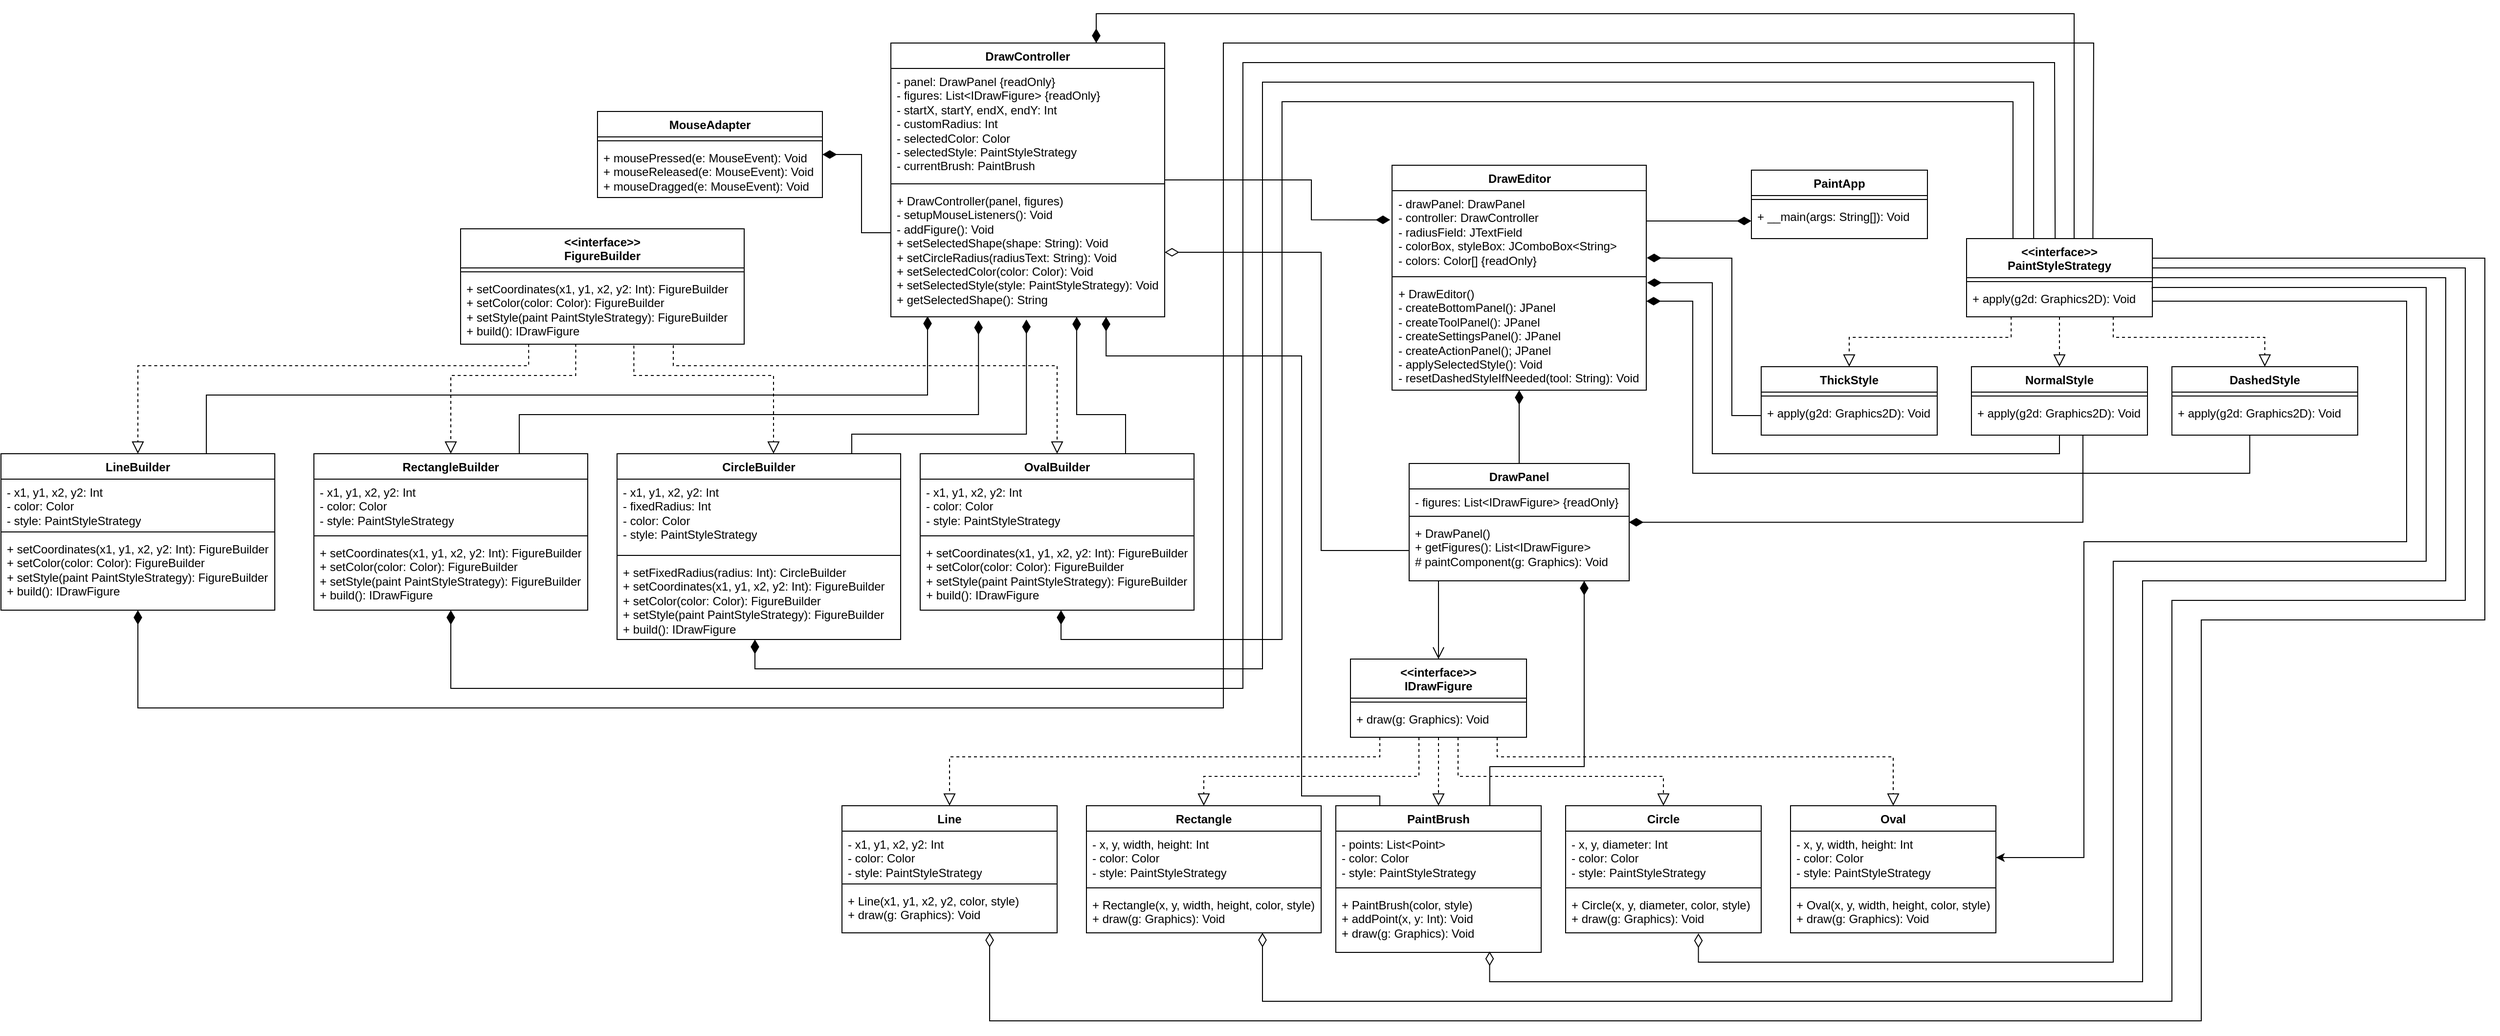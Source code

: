 <mxfile version="26.1.1">
  <diagram name="Page-1" id="bhdjwHQwWZ2KyJyDT0jV">
    <mxGraphModel dx="4700" dy="2897" grid="1" gridSize="10" guides="1" tooltips="1" connect="1" arrows="1" fold="1" page="1" pageScale="1" pageWidth="850" pageHeight="1100" background="none" math="0" shadow="0">
      <root>
        <mxCell id="0" />
        <mxCell id="1" parent="0" />
        <mxCell id="tiHIsYkmhOJf6O4F-qdP-38" style="edgeStyle=orthogonalEdgeStyle;rounded=0;orthogonalLoop=1;jettySize=auto;html=1;entryX=0.5;entryY=0;entryDx=0;entryDy=0;endArrow=none;endFill=1;endSize=12;startSize=12;startFill=1;startArrow=diamondThin;" parent="1" source="tiHIsYkmhOJf6O4F-qdP-1" target="tiHIsYkmhOJf6O4F-qdP-5" edge="1">
          <mxGeometry relative="1" as="geometry" />
        </mxCell>
        <mxCell id="r1LI-J7ZDgZvei0jcfJr-60" style="edgeStyle=orthogonalEdgeStyle;rounded=0;orthogonalLoop=1;jettySize=auto;html=1;endArrow=diamondThin;endFill=1;endSize=12;entryX=0;entryY=0.5;entryDx=0;entryDy=0;" parent="1" source="tiHIsYkmhOJf6O4F-qdP-1" target="r1LI-J7ZDgZvei0jcfJr-59" edge="1">
          <mxGeometry relative="1" as="geometry">
            <Array as="points">
              <mxPoint x="520" y="92" />
              <mxPoint x="520" y="92" />
            </Array>
            <mxPoint x="590" y="62" as="targetPoint" />
          </mxGeometry>
        </mxCell>
        <mxCell id="tiHIsYkmhOJf6O4F-qdP-1" value="DrawEditor" style="swimlane;fontStyle=1;align=center;verticalAlign=top;childLayout=stackLayout;horizontal=1;startSize=26;horizontalStack=0;resizeParent=1;resizeParentMax=0;resizeLast=0;collapsible=1;marginBottom=0;whiteSpace=wrap;html=1;" parent="1" vertex="1">
          <mxGeometry x="232.5" y="35" width="260" height="230" as="geometry" />
        </mxCell>
        <mxCell id="tiHIsYkmhOJf6O4F-qdP-2" value="- drawPanel: DrawPanel&lt;div&gt;- controller: DrawController&lt;br&gt;&lt;div&gt;- radiusField: JTextField&lt;/div&gt;&lt;div&gt;- colorBox, styleBox: JComboBox&amp;lt;String&amp;gt;&lt;/div&gt;&lt;div&gt;- colors: Color[] {readOnly}&lt;/div&gt;&lt;/div&gt;" style="text;strokeColor=none;fillColor=none;align=left;verticalAlign=top;spacingLeft=4;spacingRight=4;overflow=hidden;rotatable=0;points=[[0,0.5],[1,0.5]];portConstraint=eastwest;whiteSpace=wrap;html=1;" parent="tiHIsYkmhOJf6O4F-qdP-1" vertex="1">
          <mxGeometry y="26" width="260" height="84" as="geometry" />
        </mxCell>
        <mxCell id="tiHIsYkmhOJf6O4F-qdP-3" value="" style="line;strokeWidth=1;fillColor=none;align=left;verticalAlign=middle;spacingTop=-1;spacingLeft=3;spacingRight=3;rotatable=0;labelPosition=right;points=[];portConstraint=eastwest;strokeColor=inherit;" parent="tiHIsYkmhOJf6O4F-qdP-1" vertex="1">
          <mxGeometry y="110" width="260" height="8" as="geometry" />
        </mxCell>
        <mxCell id="tiHIsYkmhOJf6O4F-qdP-4" value="+ DrawEditor()&lt;div&gt;- createBottomPanel(): JPanel&lt;/div&gt;&lt;div&gt;- createToolPanel(): JPanel&lt;/div&gt;&lt;div&gt;- createSettingsPanel(): JPanel&lt;/div&gt;&lt;div&gt;- createActionPanel(); JPanel&lt;/div&gt;&lt;div&gt;- applySelectedStyle(): Void&lt;/div&gt;&lt;div&gt;- resetDashedStyleIfNeeded(tool: String): Void&lt;/div&gt;" style="text;strokeColor=none;fillColor=none;align=left;verticalAlign=top;spacingLeft=4;spacingRight=4;overflow=hidden;rotatable=0;points=[[0,0.5],[1,0.5]];portConstraint=eastwest;whiteSpace=wrap;html=1;" parent="tiHIsYkmhOJf6O4F-qdP-1" vertex="1">
          <mxGeometry y="118" width="260" height="112" as="geometry" />
        </mxCell>
        <mxCell id="tiHIsYkmhOJf6O4F-qdP-41" style="edgeStyle=orthogonalEdgeStyle;rounded=0;orthogonalLoop=1;jettySize=auto;html=1;entryX=0.5;entryY=0;entryDx=0;entryDy=0;endSize=10;endArrow=open;endFill=0;" parent="1" source="tiHIsYkmhOJf6O4F-qdP-5" target="tiHIsYkmhOJf6O4F-qdP-14" edge="1">
          <mxGeometry relative="1" as="geometry">
            <Array as="points">
              <mxPoint x="280" y="520" />
              <mxPoint x="280" y="520" />
            </Array>
          </mxGeometry>
        </mxCell>
        <mxCell id="tiHIsYkmhOJf6O4F-qdP-5" value="DrawPanel" style="swimlane;fontStyle=1;align=center;verticalAlign=top;childLayout=stackLayout;horizontal=1;startSize=26;horizontalStack=0;resizeParent=1;resizeParentMax=0;resizeLast=0;collapsible=1;marginBottom=0;whiteSpace=wrap;html=1;" parent="1" vertex="1">
          <mxGeometry x="250" y="340" width="225" height="120" as="geometry" />
        </mxCell>
        <mxCell id="tiHIsYkmhOJf6O4F-qdP-6" value="&lt;div&gt;- figures: List&amp;lt;IDrawFigure&amp;gt; {readOnly}&lt;/div&gt;" style="text;strokeColor=none;fillColor=none;align=left;verticalAlign=top;spacingLeft=4;spacingRight=4;overflow=hidden;rotatable=0;points=[[0,0.5],[1,0.5]];portConstraint=eastwest;whiteSpace=wrap;html=1;" parent="tiHIsYkmhOJf6O4F-qdP-5" vertex="1">
          <mxGeometry y="26" width="225" height="24" as="geometry" />
        </mxCell>
        <mxCell id="tiHIsYkmhOJf6O4F-qdP-7" value="" style="line;strokeWidth=1;fillColor=none;align=left;verticalAlign=middle;spacingTop=-1;spacingLeft=3;spacingRight=3;rotatable=0;labelPosition=right;points=[];portConstraint=eastwest;strokeColor=inherit;" parent="tiHIsYkmhOJf6O4F-qdP-5" vertex="1">
          <mxGeometry y="50" width="225" height="8" as="geometry" />
        </mxCell>
        <mxCell id="tiHIsYkmhOJf6O4F-qdP-8" value="+ DrawPanel()&lt;div&gt;+ getFigures(): List&amp;lt;IDrawFigure&amp;gt;&lt;/div&gt;&lt;div&gt;# paintComponent(g: Graphics): Void&lt;/div&gt;" style="text;strokeColor=none;fillColor=none;align=left;verticalAlign=top;spacingLeft=4;spacingRight=4;overflow=hidden;rotatable=0;points=[[0,0.5],[1,0.5]];portConstraint=eastwest;whiteSpace=wrap;html=1;" parent="tiHIsYkmhOJf6O4F-qdP-5" vertex="1">
          <mxGeometry y="58" width="225" height="62" as="geometry" />
        </mxCell>
        <mxCell id="tiHIsYkmhOJf6O4F-qdP-10" value="MouseAdapter" style="swimlane;fontStyle=1;align=center;verticalAlign=top;childLayout=stackLayout;horizontal=1;startSize=26;horizontalStack=0;resizeParent=1;resizeParentMax=0;resizeLast=0;collapsible=1;marginBottom=0;whiteSpace=wrap;html=1;" parent="1" vertex="1">
          <mxGeometry x="-580" y="-20" width="230" height="88" as="geometry" />
        </mxCell>
        <mxCell id="tiHIsYkmhOJf6O4F-qdP-12" value="" style="line;strokeWidth=1;fillColor=none;align=left;verticalAlign=middle;spacingTop=-1;spacingLeft=3;spacingRight=3;rotatable=0;labelPosition=right;points=[];portConstraint=eastwest;strokeColor=inherit;" parent="tiHIsYkmhOJf6O4F-qdP-10" vertex="1">
          <mxGeometry y="26" width="230" height="8" as="geometry" />
        </mxCell>
        <mxCell id="tiHIsYkmhOJf6O4F-qdP-13" value="+ mousePressed(e: MouseEvent): Void&lt;div&gt;+ mouseReleased(e: MouseEvent)&lt;span style=&quot;background-color: transparent; color: light-dark(rgb(0, 0, 0), rgb(255, 255, 255));&quot;&gt;: Void&lt;/span&gt;&lt;/div&gt;&lt;div&gt;+ mouseDragged(e: MouseEvent): Void&lt;/div&gt;" style="text;strokeColor=none;fillColor=none;align=left;verticalAlign=top;spacingLeft=4;spacingRight=4;overflow=hidden;rotatable=0;points=[[0,0.5],[1,0.5]];portConstraint=eastwest;whiteSpace=wrap;html=1;" parent="tiHIsYkmhOJf6O4F-qdP-10" vertex="1">
          <mxGeometry y="34" width="230" height="54" as="geometry" />
        </mxCell>
        <mxCell id="tiHIsYkmhOJf6O4F-qdP-9" style="edgeStyle=orthogonalEdgeStyle;rounded=0;orthogonalLoop=1;jettySize=auto;html=1;endArrow=diamondThin;endFill=1;startSize=12;endSize=12;entryX=1;entryY=0.5;entryDx=0;entryDy=0;exitX=0;exitY=0.5;exitDx=0;exitDy=0;" parent="1" target="tiHIsYkmhOJf6O4F-qdP-10" edge="1" source="aLos2TQOnkt6jHWokiqf-5">
          <mxGeometry relative="1" as="geometry">
            <mxPoint x="480" y="388" as="targetPoint" />
            <mxPoint x="475" y="437" as="sourcePoint" />
            <Array as="points">
              <mxPoint x="-280" y="104" />
              <mxPoint x="-310" y="104" />
              <mxPoint x="-310" y="24" />
            </Array>
          </mxGeometry>
        </mxCell>
        <mxCell id="tiHIsYkmhOJf6O4F-qdP-34" style="edgeStyle=orthogonalEdgeStyle;rounded=0;orthogonalLoop=1;jettySize=auto;html=1;entryX=0.5;entryY=0;entryDx=0;entryDy=0;endArrow=block;endFill=0;endSize=10;dashed=1;" parent="1" source="tiHIsYkmhOJf6O4F-qdP-14" target="tiHIsYkmhOJf6O4F-qdP-18" edge="1">
          <mxGeometry relative="1" as="geometry">
            <Array as="points">
              <mxPoint x="220" y="640" />
              <mxPoint x="-220" y="640" />
            </Array>
          </mxGeometry>
        </mxCell>
        <mxCell id="tiHIsYkmhOJf6O4F-qdP-35" style="edgeStyle=orthogonalEdgeStyle;rounded=0;orthogonalLoop=1;jettySize=auto;html=1;entryX=0.5;entryY=0;entryDx=0;entryDy=0;endArrow=block;endFill=0;endSize=10;dashed=1;" parent="1" source="tiHIsYkmhOJf6O4F-qdP-14" target="tiHIsYkmhOJf6O4F-qdP-22" edge="1">
          <mxGeometry relative="1" as="geometry">
            <Array as="points">
              <mxPoint x="260" y="660" />
              <mxPoint x="40" y="660" />
            </Array>
          </mxGeometry>
        </mxCell>
        <mxCell id="tiHIsYkmhOJf6O4F-qdP-36" style="edgeStyle=orthogonalEdgeStyle;rounded=0;orthogonalLoop=1;jettySize=auto;html=1;entryX=0.5;entryY=0;entryDx=0;entryDy=0;endArrow=block;endFill=0;endSize=10;dashed=1;" parent="1" source="tiHIsYkmhOJf6O4F-qdP-14" target="tiHIsYkmhOJf6O4F-qdP-26" edge="1">
          <mxGeometry relative="1" as="geometry">
            <Array as="points">
              <mxPoint x="300" y="660" />
              <mxPoint x="510" y="660" />
            </Array>
          </mxGeometry>
        </mxCell>
        <mxCell id="tiHIsYkmhOJf6O4F-qdP-37" style="edgeStyle=orthogonalEdgeStyle;rounded=0;orthogonalLoop=1;jettySize=auto;html=1;endArrow=block;endFill=0;endSize=10;dashed=1;entryX=0.5;entryY=0;entryDx=0;entryDy=0;" parent="1" source="tiHIsYkmhOJf6O4F-qdP-14" target="r1LI-J7ZDgZvei0jcfJr-1" edge="1">
          <mxGeometry relative="1" as="geometry">
            <Array as="points">
              <mxPoint x="340" y="640" />
              <mxPoint x="745" y="640" />
            </Array>
            <mxPoint x="590" y="680" as="targetPoint" />
          </mxGeometry>
        </mxCell>
        <mxCell id="r1LI-J7ZDgZvei0jcfJr-6" style="edgeStyle=orthogonalEdgeStyle;rounded=0;orthogonalLoop=1;jettySize=auto;html=1;dashed=1;endArrow=block;endFill=0;entryX=0.5;entryY=0;entryDx=0;entryDy=0;endSize=10;" parent="1" source="tiHIsYkmhOJf6O4F-qdP-14" target="r1LI-J7ZDgZvei0jcfJr-7" edge="1">
          <mxGeometry relative="1" as="geometry">
            <mxPoint x="280" y="880" as="targetPoint" />
          </mxGeometry>
        </mxCell>
        <mxCell id="tiHIsYkmhOJf6O4F-qdP-14" value="&amp;lt;&amp;lt;interface&amp;gt;&amp;gt;&lt;div&gt;IDrawFigure&lt;/div&gt;" style="swimlane;fontStyle=1;align=center;verticalAlign=top;childLayout=stackLayout;horizontal=1;startSize=40;horizontalStack=0;resizeParent=1;resizeParentMax=0;resizeLast=0;collapsible=1;marginBottom=0;whiteSpace=wrap;html=1;" parent="1" vertex="1">
          <mxGeometry x="190" y="540" width="180" height="80" as="geometry" />
        </mxCell>
        <mxCell id="tiHIsYkmhOJf6O4F-qdP-16" value="" style="line;strokeWidth=1;fillColor=none;align=left;verticalAlign=middle;spacingTop=-1;spacingLeft=3;spacingRight=3;rotatable=0;labelPosition=right;points=[];portConstraint=eastwest;strokeColor=inherit;" parent="tiHIsYkmhOJf6O4F-qdP-14" vertex="1">
          <mxGeometry y="40" width="180" height="8" as="geometry" />
        </mxCell>
        <mxCell id="tiHIsYkmhOJf6O4F-qdP-17" value="+ draw(g: Graphics): Void" style="text;strokeColor=none;fillColor=none;align=left;verticalAlign=top;spacingLeft=4;spacingRight=4;overflow=hidden;rotatable=0;points=[[0,0.5],[1,0.5]];portConstraint=eastwest;whiteSpace=wrap;html=1;" parent="tiHIsYkmhOJf6O4F-qdP-14" vertex="1">
          <mxGeometry y="48" width="180" height="32" as="geometry" />
        </mxCell>
        <mxCell id="tiHIsYkmhOJf6O4F-qdP-18" value="Line" style="swimlane;fontStyle=1;align=center;verticalAlign=top;childLayout=stackLayout;horizontal=1;startSize=26;horizontalStack=0;resizeParent=1;resizeParentMax=0;resizeLast=0;collapsible=1;marginBottom=0;whiteSpace=wrap;html=1;" parent="1" vertex="1">
          <mxGeometry x="-330" y="690" width="220" height="130" as="geometry" />
        </mxCell>
        <mxCell id="tiHIsYkmhOJf6O4F-qdP-19" value="- x1, y1, x2, y2: Int&lt;div&gt;- color: Color&lt;/div&gt;&lt;div&gt;- style: PaintStyleStrategy&lt;/div&gt;" style="text;strokeColor=none;fillColor=none;align=left;verticalAlign=top;spacingLeft=4;spacingRight=4;overflow=hidden;rotatable=0;points=[[0,0.5],[1,0.5]];portConstraint=eastwest;whiteSpace=wrap;html=1;" parent="tiHIsYkmhOJf6O4F-qdP-18" vertex="1">
          <mxGeometry y="26" width="220" height="50" as="geometry" />
        </mxCell>
        <mxCell id="tiHIsYkmhOJf6O4F-qdP-20" value="" style="line;strokeWidth=1;fillColor=none;align=left;verticalAlign=middle;spacingTop=-1;spacingLeft=3;spacingRight=3;rotatable=0;labelPosition=right;points=[];portConstraint=eastwest;strokeColor=inherit;" parent="tiHIsYkmhOJf6O4F-qdP-18" vertex="1">
          <mxGeometry y="76" width="220" height="8" as="geometry" />
        </mxCell>
        <mxCell id="tiHIsYkmhOJf6O4F-qdP-21" value="+ Line(x1, y1, x2, y2, color, style)&lt;div&gt;+ draw(g: Graphics): Void&lt;/div&gt;" style="text;strokeColor=none;fillColor=none;align=left;verticalAlign=top;spacingLeft=4;spacingRight=4;overflow=hidden;rotatable=0;points=[[0,0.5],[1,0.5]];portConstraint=eastwest;whiteSpace=wrap;html=1;" parent="tiHIsYkmhOJf6O4F-qdP-18" vertex="1">
          <mxGeometry y="84" width="220" height="46" as="geometry" />
        </mxCell>
        <mxCell id="tiHIsYkmhOJf6O4F-qdP-22" value="Rectangle" style="swimlane;fontStyle=1;align=center;verticalAlign=top;childLayout=stackLayout;horizontal=1;startSize=26;horizontalStack=0;resizeParent=1;resizeParentMax=0;resizeLast=0;collapsible=1;marginBottom=0;whiteSpace=wrap;html=1;" parent="1" vertex="1">
          <mxGeometry x="-80" y="690" width="240" height="130" as="geometry" />
        </mxCell>
        <mxCell id="tiHIsYkmhOJf6O4F-qdP-23" value="- x, y, width, height: Int&lt;div&gt;- color: Color&lt;/div&gt;&lt;div&gt;- style: PaintStyleStrategy&lt;/div&gt;" style="text;strokeColor=none;fillColor=none;align=left;verticalAlign=top;spacingLeft=4;spacingRight=4;overflow=hidden;rotatable=0;points=[[0,0.5],[1,0.5]];portConstraint=eastwest;whiteSpace=wrap;html=1;" parent="tiHIsYkmhOJf6O4F-qdP-22" vertex="1">
          <mxGeometry y="26" width="240" height="54" as="geometry" />
        </mxCell>
        <mxCell id="tiHIsYkmhOJf6O4F-qdP-24" value="" style="line;strokeWidth=1;fillColor=none;align=left;verticalAlign=middle;spacingTop=-1;spacingLeft=3;spacingRight=3;rotatable=0;labelPosition=right;points=[];portConstraint=eastwest;strokeColor=inherit;" parent="tiHIsYkmhOJf6O4F-qdP-22" vertex="1">
          <mxGeometry y="80" width="240" height="8" as="geometry" />
        </mxCell>
        <mxCell id="tiHIsYkmhOJf6O4F-qdP-25" value="+ Rectangle(x, y, width, height, color, style)&lt;div&gt;+ draw(g: Graphics): Void&lt;/div&gt;" style="text;strokeColor=none;fillColor=none;align=left;verticalAlign=top;spacingLeft=4;spacingRight=4;overflow=hidden;rotatable=0;points=[[0,0.5],[1,0.5]];portConstraint=eastwest;whiteSpace=wrap;html=1;" parent="tiHIsYkmhOJf6O4F-qdP-22" vertex="1">
          <mxGeometry y="88" width="240" height="42" as="geometry" />
        </mxCell>
        <mxCell id="tiHIsYkmhOJf6O4F-qdP-26" value="Circle" style="swimlane;fontStyle=1;align=center;verticalAlign=top;childLayout=stackLayout;horizontal=1;startSize=26;horizontalStack=0;resizeParent=1;resizeParentMax=0;resizeLast=0;collapsible=1;marginBottom=0;whiteSpace=wrap;html=1;" parent="1" vertex="1">
          <mxGeometry x="410" y="690" width="200" height="130" as="geometry" />
        </mxCell>
        <mxCell id="tiHIsYkmhOJf6O4F-qdP-27" value="- x, y, diameter: Int&lt;div&gt;&lt;div&gt;- color: Color&lt;/div&gt;&lt;div&gt;- style: PaintStyleStrategy&lt;/div&gt;&lt;/div&gt;" style="text;strokeColor=none;fillColor=none;align=left;verticalAlign=top;spacingLeft=4;spacingRight=4;overflow=hidden;rotatable=0;points=[[0,0.5],[1,0.5]];portConstraint=eastwest;whiteSpace=wrap;html=1;" parent="tiHIsYkmhOJf6O4F-qdP-26" vertex="1">
          <mxGeometry y="26" width="200" height="54" as="geometry" />
        </mxCell>
        <mxCell id="tiHIsYkmhOJf6O4F-qdP-28" value="" style="line;strokeWidth=1;fillColor=none;align=left;verticalAlign=middle;spacingTop=-1;spacingLeft=3;spacingRight=3;rotatable=0;labelPosition=right;points=[];portConstraint=eastwest;strokeColor=inherit;" parent="tiHIsYkmhOJf6O4F-qdP-26" vertex="1">
          <mxGeometry y="80" width="200" height="8" as="geometry" />
        </mxCell>
        <mxCell id="tiHIsYkmhOJf6O4F-qdP-29" value="+ Circle(x, y, diameter, color, style)&lt;div&gt;+ draw(g: Graphics): Void&lt;/div&gt;" style="text;strokeColor=none;fillColor=none;align=left;verticalAlign=top;spacingLeft=4;spacingRight=4;overflow=hidden;rotatable=0;points=[[0,0.5],[1,0.5]];portConstraint=eastwest;whiteSpace=wrap;html=1;" parent="tiHIsYkmhOJf6O4F-qdP-26" vertex="1">
          <mxGeometry y="88" width="200" height="42" as="geometry" />
        </mxCell>
        <mxCell id="r1LI-J7ZDgZvei0jcfJr-1" value="Oval" style="swimlane;fontStyle=1;align=center;verticalAlign=top;childLayout=stackLayout;horizontal=1;startSize=26;horizontalStack=0;resizeParent=1;resizeParentMax=0;resizeLast=0;collapsible=1;marginBottom=0;whiteSpace=wrap;html=1;" parent="1" vertex="1">
          <mxGeometry x="640" y="690" width="210" height="130" as="geometry" />
        </mxCell>
        <mxCell id="r1LI-J7ZDgZvei0jcfJr-2" value="- x, y, width, height: Int&lt;div&gt;&lt;div&gt;- color: Color&lt;/div&gt;&lt;div&gt;- style: PaintStyleStrategy&lt;/div&gt;&lt;/div&gt;" style="text;strokeColor=none;fillColor=none;align=left;verticalAlign=top;spacingLeft=4;spacingRight=4;overflow=hidden;rotatable=0;points=[[0,0.5],[1,0.5]];portConstraint=eastwest;whiteSpace=wrap;html=1;" parent="r1LI-J7ZDgZvei0jcfJr-1" vertex="1">
          <mxGeometry y="26" width="210" height="54" as="geometry" />
        </mxCell>
        <mxCell id="r1LI-J7ZDgZvei0jcfJr-3" value="" style="line;strokeWidth=1;fillColor=none;align=left;verticalAlign=middle;spacingTop=-1;spacingLeft=3;spacingRight=3;rotatable=0;labelPosition=right;points=[];portConstraint=eastwest;strokeColor=inherit;" parent="r1LI-J7ZDgZvei0jcfJr-1" vertex="1">
          <mxGeometry y="80" width="210" height="8" as="geometry" />
        </mxCell>
        <mxCell id="r1LI-J7ZDgZvei0jcfJr-4" value="+ Oval(x, y, width, height, color, style)&lt;br&gt;&lt;div&gt;+ draw(g: Graphics): Void&lt;/div&gt;" style="text;strokeColor=none;fillColor=none;align=left;verticalAlign=top;spacingLeft=4;spacingRight=4;overflow=hidden;rotatable=0;points=[[0,0.5],[1,0.5]];portConstraint=eastwest;whiteSpace=wrap;html=1;" parent="r1LI-J7ZDgZvei0jcfJr-1" vertex="1">
          <mxGeometry y="88" width="210" height="42" as="geometry" />
        </mxCell>
        <mxCell id="r1LI-J7ZDgZvei0jcfJr-7" value="PaintBrush" style="swimlane;fontStyle=1;align=center;verticalAlign=top;childLayout=stackLayout;horizontal=1;startSize=26;horizontalStack=0;resizeParent=1;resizeParentMax=0;resizeLast=0;collapsible=1;marginBottom=0;whiteSpace=wrap;html=1;" parent="1" vertex="1">
          <mxGeometry x="175" y="690" width="210" height="150" as="geometry" />
        </mxCell>
        <mxCell id="r1LI-J7ZDgZvei0jcfJr-8" value="- points: List&amp;lt;Point&amp;gt;&lt;div&gt;&lt;div&gt;- color: Color&lt;/div&gt;&lt;div&gt;- style: PaintStyleStrategy&lt;/div&gt;&lt;/div&gt;" style="text;strokeColor=none;fillColor=none;align=left;verticalAlign=top;spacingLeft=4;spacingRight=4;overflow=hidden;rotatable=0;points=[[0,0.5],[1,0.5]];portConstraint=eastwest;whiteSpace=wrap;html=1;" parent="r1LI-J7ZDgZvei0jcfJr-7" vertex="1">
          <mxGeometry y="26" width="210" height="54" as="geometry" />
        </mxCell>
        <mxCell id="r1LI-J7ZDgZvei0jcfJr-9" value="" style="line;strokeWidth=1;fillColor=none;align=left;verticalAlign=middle;spacingTop=-1;spacingLeft=3;spacingRight=3;rotatable=0;labelPosition=right;points=[];portConstraint=eastwest;strokeColor=inherit;" parent="r1LI-J7ZDgZvei0jcfJr-7" vertex="1">
          <mxGeometry y="80" width="210" height="8" as="geometry" />
        </mxCell>
        <mxCell id="r1LI-J7ZDgZvei0jcfJr-10" value="+ PaintBrush(color, style)&lt;div&gt;+ addPoint(x, y: Int): Void&lt;br&gt;&lt;div&gt;+ draw(g: Graphics): Void&lt;/div&gt;&lt;/div&gt;" style="text;strokeColor=none;fillColor=none;align=left;verticalAlign=top;spacingLeft=4;spacingRight=4;overflow=hidden;rotatable=0;points=[[0,0.5],[1,0.5]];portConstraint=eastwest;whiteSpace=wrap;html=1;" parent="r1LI-J7ZDgZvei0jcfJr-7" vertex="1">
          <mxGeometry y="88" width="210" height="62" as="geometry" />
        </mxCell>
        <mxCell id="r1LI-J7ZDgZvei0jcfJr-11" style="edgeStyle=orthogonalEdgeStyle;rounded=0;orthogonalLoop=1;jettySize=auto;html=1;entryX=0.5;entryY=0;entryDx=0;entryDy=0;endArrow=block;endFill=0;endSize=10;dashed=1;exitX=0.24;exitY=0.998;exitDx=0;exitDy=0;exitPerimeter=0;" parent="1" source="r1LI-J7ZDgZvei0jcfJr-17" target="r1LI-J7ZDgZvei0jcfJr-18" edge="1">
          <mxGeometry relative="1" as="geometry">
            <Array as="points">
              <mxPoint x="-650" y="240" />
              <mxPoint x="-1050" y="240" />
            </Array>
          </mxGeometry>
        </mxCell>
        <mxCell id="r1LI-J7ZDgZvei0jcfJr-12" style="edgeStyle=orthogonalEdgeStyle;rounded=0;orthogonalLoop=1;jettySize=auto;html=1;entryX=0.5;entryY=0;entryDx=0;entryDy=0;endArrow=block;endFill=0;endSize=10;dashed=1;exitX=0.406;exitY=0.995;exitDx=0;exitDy=0;exitPerimeter=0;" parent="1" source="r1LI-J7ZDgZvei0jcfJr-17" target="r1LI-J7ZDgZvei0jcfJr-22" edge="1">
          <mxGeometry relative="1" as="geometry">
            <Array as="points">
              <mxPoint x="-602" y="250" />
              <mxPoint x="-730" y="250" />
            </Array>
            <mxPoint x="-493" y="270" as="sourcePoint" />
          </mxGeometry>
        </mxCell>
        <mxCell id="r1LI-J7ZDgZvei0jcfJr-13" style="edgeStyle=orthogonalEdgeStyle;rounded=0;orthogonalLoop=1;jettySize=auto;html=1;entryX=0.5;entryY=0;entryDx=0;entryDy=0;endArrow=block;endFill=0;endSize=10;dashed=1;exitX=0.75;exitY=1.015;exitDx=0;exitDy=0;exitPerimeter=0;" parent="1" source="r1LI-J7ZDgZvei0jcfJr-17" target="r1LI-J7ZDgZvei0jcfJr-26" edge="1">
          <mxGeometry relative="1" as="geometry">
            <Array as="points">
              <mxPoint x="-502" y="240" />
              <mxPoint x="-110" y="240" />
            </Array>
          </mxGeometry>
        </mxCell>
        <mxCell id="r1LI-J7ZDgZvei0jcfJr-14" style="edgeStyle=orthogonalEdgeStyle;rounded=0;orthogonalLoop=1;jettySize=auto;html=1;dashed=1;endArrow=block;endFill=0;endSize=10;exitX=0.611;exitY=1.019;exitDx=0;exitDy=0;exitPerimeter=0;" parent="1" source="r1LI-J7ZDgZvei0jcfJr-17" target="r1LI-J7ZDgZvei0jcfJr-30" edge="1">
          <mxGeometry relative="1" as="geometry">
            <mxPoint x="-520" y="560" as="targetPoint" />
            <Array as="points">
              <mxPoint x="-543" y="250" />
              <mxPoint x="-400" y="250" />
            </Array>
          </mxGeometry>
        </mxCell>
        <mxCell id="r1LI-J7ZDgZvei0jcfJr-15" value="&amp;lt;&amp;lt;interface&amp;gt;&amp;gt;&lt;div&gt;FigureBuilder&lt;/div&gt;" style="swimlane;fontStyle=1;align=center;verticalAlign=top;childLayout=stackLayout;horizontal=1;startSize=40;horizontalStack=0;resizeParent=1;resizeParentMax=0;resizeLast=0;collapsible=1;marginBottom=0;whiteSpace=wrap;html=1;" parent="1" vertex="1">
          <mxGeometry x="-720" y="100" width="290" height="118" as="geometry" />
        </mxCell>
        <mxCell id="r1LI-J7ZDgZvei0jcfJr-16" value="" style="line;strokeWidth=1;fillColor=none;align=left;verticalAlign=middle;spacingTop=-1;spacingLeft=3;spacingRight=3;rotatable=0;labelPosition=right;points=[];portConstraint=eastwest;strokeColor=inherit;" parent="r1LI-J7ZDgZvei0jcfJr-15" vertex="1">
          <mxGeometry y="40" width="290" height="8" as="geometry" />
        </mxCell>
        <mxCell id="r1LI-J7ZDgZvei0jcfJr-17" value="+ setCoordinates(x1, y1, x2, y2: Int): FigureBuilder&lt;div&gt;+ setColor(color: Color): FigureBuilder&lt;/div&gt;&lt;div&gt;+ setStyle(paint PaintStyleStrategy): FigureBuilder&lt;/div&gt;&lt;div&gt;+ build(): IDrawFigure&lt;/div&gt;" style="text;strokeColor=none;fillColor=none;align=left;verticalAlign=top;spacingLeft=4;spacingRight=4;overflow=hidden;rotatable=0;points=[[0,0.5],[1,0.5]];portConstraint=eastwest;whiteSpace=wrap;html=1;" parent="r1LI-J7ZDgZvei0jcfJr-15" vertex="1">
          <mxGeometry y="48" width="290" height="70" as="geometry" />
        </mxCell>
        <mxCell id="r1LI-J7ZDgZvei0jcfJr-18" value="LineBuilder" style="swimlane;fontStyle=1;align=center;verticalAlign=top;childLayout=stackLayout;horizontal=1;startSize=26;horizontalStack=0;resizeParent=1;resizeParentMax=0;resizeLast=0;collapsible=1;marginBottom=0;whiteSpace=wrap;html=1;" parent="1" vertex="1">
          <mxGeometry x="-1190" y="330" width="280" height="160" as="geometry" />
        </mxCell>
        <mxCell id="r1LI-J7ZDgZvei0jcfJr-19" value="- x1, y1, x2, y2: Int&lt;div&gt;- color: Color&lt;/div&gt;&lt;div&gt;- style: PaintStyleStrategy&lt;/div&gt;" style="text;strokeColor=none;fillColor=none;align=left;verticalAlign=top;spacingLeft=4;spacingRight=4;overflow=hidden;rotatable=0;points=[[0,0.5],[1,0.5]];portConstraint=eastwest;whiteSpace=wrap;html=1;" parent="r1LI-J7ZDgZvei0jcfJr-18" vertex="1">
          <mxGeometry y="26" width="280" height="50" as="geometry" />
        </mxCell>
        <mxCell id="r1LI-J7ZDgZvei0jcfJr-20" value="" style="line;strokeWidth=1;fillColor=none;align=left;verticalAlign=middle;spacingTop=-1;spacingLeft=3;spacingRight=3;rotatable=0;labelPosition=right;points=[];portConstraint=eastwest;strokeColor=inherit;" parent="r1LI-J7ZDgZvei0jcfJr-18" vertex="1">
          <mxGeometry y="76" width="280" height="8" as="geometry" />
        </mxCell>
        <mxCell id="r1LI-J7ZDgZvei0jcfJr-21" value="+ setCoordinates(x1, y1, x2, y2: Int): FigureBuilder&lt;div&gt;+ setColor(color: Color): FigureBuilder&lt;/div&gt;&lt;div&gt;+ setStyle(paint PaintStyleStrategy): FigureBuilder&lt;/div&gt;&lt;div&gt;+ build(): IDrawFigure&lt;/div&gt;" style="text;strokeColor=none;fillColor=none;align=left;verticalAlign=top;spacingLeft=4;spacingRight=4;overflow=hidden;rotatable=0;points=[[0,0.5],[1,0.5]];portConstraint=eastwest;whiteSpace=wrap;html=1;" parent="r1LI-J7ZDgZvei0jcfJr-18" vertex="1">
          <mxGeometry y="84" width="280" height="76" as="geometry" />
        </mxCell>
        <mxCell id="r1LI-J7ZDgZvei0jcfJr-22" value="RectangleBuilder" style="swimlane;fontStyle=1;align=center;verticalAlign=top;childLayout=stackLayout;horizontal=1;startSize=26;horizontalStack=0;resizeParent=1;resizeParentMax=0;resizeLast=0;collapsible=1;marginBottom=0;whiteSpace=wrap;html=1;" parent="1" vertex="1">
          <mxGeometry x="-870" y="330" width="280" height="160" as="geometry" />
        </mxCell>
        <mxCell id="r1LI-J7ZDgZvei0jcfJr-23" value="- x1, y1, x2, y2: Int&lt;div&gt;- color: Color&lt;/div&gt;&lt;div&gt;- style: PaintStyleStrategy&lt;/div&gt;" style="text;strokeColor=none;fillColor=none;align=left;verticalAlign=top;spacingLeft=4;spacingRight=4;overflow=hidden;rotatable=0;points=[[0,0.5],[1,0.5]];portConstraint=eastwest;whiteSpace=wrap;html=1;" parent="r1LI-J7ZDgZvei0jcfJr-22" vertex="1">
          <mxGeometry y="26" width="280" height="54" as="geometry" />
        </mxCell>
        <mxCell id="r1LI-J7ZDgZvei0jcfJr-24" value="" style="line;strokeWidth=1;fillColor=none;align=left;verticalAlign=middle;spacingTop=-1;spacingLeft=3;spacingRight=3;rotatable=0;labelPosition=right;points=[];portConstraint=eastwest;strokeColor=inherit;" parent="r1LI-J7ZDgZvei0jcfJr-22" vertex="1">
          <mxGeometry y="80" width="280" height="8" as="geometry" />
        </mxCell>
        <mxCell id="r1LI-J7ZDgZvei0jcfJr-25" value="+ setCoordinates(x1, y1, x2, y2: Int): FigureBuilder&lt;div&gt;+ setColor(color: Color): FigureBuilder&lt;/div&gt;&lt;div&gt;+ setStyle(paint PaintStyleStrategy): FigureBuilder&lt;/div&gt;&lt;div&gt;+ build(): IDrawFigure&lt;/div&gt;" style="text;strokeColor=none;fillColor=none;align=left;verticalAlign=top;spacingLeft=4;spacingRight=4;overflow=hidden;rotatable=0;points=[[0,0.5],[1,0.5]];portConstraint=eastwest;whiteSpace=wrap;html=1;" parent="r1LI-J7ZDgZvei0jcfJr-22" vertex="1">
          <mxGeometry y="88" width="280" height="72" as="geometry" />
        </mxCell>
        <mxCell id="r1LI-J7ZDgZvei0jcfJr-26" value="OvalBuilder" style="swimlane;fontStyle=1;align=center;verticalAlign=top;childLayout=stackLayout;horizontal=1;startSize=26;horizontalStack=0;resizeParent=1;resizeParentMax=0;resizeLast=0;collapsible=1;marginBottom=0;whiteSpace=wrap;html=1;" parent="1" vertex="1">
          <mxGeometry x="-250" y="330" width="280" height="160" as="geometry" />
        </mxCell>
        <mxCell id="r1LI-J7ZDgZvei0jcfJr-27" value="- x1, y1, x2, y2: Int&lt;div&gt;- color: Color&lt;/div&gt;&lt;div&gt;- style: PaintStyleStrategy&lt;/div&gt;" style="text;strokeColor=none;fillColor=none;align=left;verticalAlign=top;spacingLeft=4;spacingRight=4;overflow=hidden;rotatable=0;points=[[0,0.5],[1,0.5]];portConstraint=eastwest;whiteSpace=wrap;html=1;" parent="r1LI-J7ZDgZvei0jcfJr-26" vertex="1">
          <mxGeometry y="26" width="280" height="54" as="geometry" />
        </mxCell>
        <mxCell id="r1LI-J7ZDgZvei0jcfJr-28" value="" style="line;strokeWidth=1;fillColor=none;align=left;verticalAlign=middle;spacingTop=-1;spacingLeft=3;spacingRight=3;rotatable=0;labelPosition=right;points=[];portConstraint=eastwest;strokeColor=inherit;" parent="r1LI-J7ZDgZvei0jcfJr-26" vertex="1">
          <mxGeometry y="80" width="280" height="8" as="geometry" />
        </mxCell>
        <mxCell id="r1LI-J7ZDgZvei0jcfJr-29" value="+ setCoordinates(x1, y1, x2, y2: Int): FigureBuilder&lt;div&gt;+ setColor(color: Color): FigureBuilder&lt;/div&gt;&lt;div&gt;+ setStyle(paint PaintStyleStrategy): FigureBuilder&lt;/div&gt;&lt;div&gt;+ build(): IDrawFigure&lt;/div&gt;" style="text;strokeColor=none;fillColor=none;align=left;verticalAlign=top;spacingLeft=4;spacingRight=4;overflow=hidden;rotatable=0;points=[[0,0.5],[1,0.5]];portConstraint=eastwest;whiteSpace=wrap;html=1;" parent="r1LI-J7ZDgZvei0jcfJr-26" vertex="1">
          <mxGeometry y="88" width="280" height="72" as="geometry" />
        </mxCell>
        <mxCell id="r1LI-J7ZDgZvei0jcfJr-30" value="CircleBuilder" style="swimlane;fontStyle=1;align=center;verticalAlign=top;childLayout=stackLayout;horizontal=1;startSize=26;horizontalStack=0;resizeParent=1;resizeParentMax=0;resizeLast=0;collapsible=1;marginBottom=0;whiteSpace=wrap;html=1;" parent="1" vertex="1">
          <mxGeometry x="-560" y="330" width="290" height="190" as="geometry" />
        </mxCell>
        <mxCell id="r1LI-J7ZDgZvei0jcfJr-31" value="- x1, y1, x2, y2: Int&lt;div&gt;- fixedRadius: Int&lt;br&gt;&lt;div&gt;&lt;div&gt;- color: Color&lt;/div&gt;&lt;div&gt;- style: PaintStyleStrategy&lt;/div&gt;&lt;/div&gt;&lt;/div&gt;" style="text;strokeColor=none;fillColor=none;align=left;verticalAlign=top;spacingLeft=4;spacingRight=4;overflow=hidden;rotatable=0;points=[[0,0.5],[1,0.5]];portConstraint=eastwest;whiteSpace=wrap;html=1;" parent="r1LI-J7ZDgZvei0jcfJr-30" vertex="1">
          <mxGeometry y="26" width="290" height="74" as="geometry" />
        </mxCell>
        <mxCell id="r1LI-J7ZDgZvei0jcfJr-32" value="" style="line;strokeWidth=1;fillColor=none;align=left;verticalAlign=middle;spacingTop=-1;spacingLeft=3;spacingRight=3;rotatable=0;labelPosition=right;points=[];portConstraint=eastwest;strokeColor=inherit;" parent="r1LI-J7ZDgZvei0jcfJr-30" vertex="1">
          <mxGeometry y="100" width="290" height="8" as="geometry" />
        </mxCell>
        <mxCell id="r1LI-J7ZDgZvei0jcfJr-33" value="&lt;div&gt;+ setFixedRadius(radius: Int): CircleBuilder&lt;/div&gt;+ setCoordinates(x1, y1, x2, y2: Int): FigureBuilder&lt;div&gt;+ setColor(color: Color): FigureBuilder&lt;/div&gt;&lt;div&gt;+ setStyle(paint PaintStyleStrategy): FigureBuilder&lt;/div&gt;&lt;div&gt;+ build(): IDrawFigure&lt;/div&gt;" style="text;strokeColor=none;fillColor=none;align=left;verticalAlign=top;spacingLeft=4;spacingRight=4;overflow=hidden;rotatable=0;points=[[0,0.5],[1,0.5]];portConstraint=eastwest;whiteSpace=wrap;html=1;" parent="r1LI-J7ZDgZvei0jcfJr-30" vertex="1">
          <mxGeometry y="108" width="290" height="82" as="geometry" />
        </mxCell>
        <mxCell id="r1LI-J7ZDgZvei0jcfJr-34" style="edgeStyle=orthogonalEdgeStyle;rounded=0;orthogonalLoop=1;jettySize=auto;html=1;entryX=0.5;entryY=0;entryDx=0;entryDy=0;endArrow=block;endFill=0;endSize=10;dashed=1;exitX=0.24;exitY=0.998;exitDx=0;exitDy=0;exitPerimeter=0;" parent="1" source="r1LI-J7ZDgZvei0jcfJr-40" target="r1LI-J7ZDgZvei0jcfJr-41" edge="1">
          <mxGeometry relative="1" as="geometry">
            <Array as="points">
              <mxPoint x="830" y="211" />
              <mxPoint x="430" y="211" />
            </Array>
          </mxGeometry>
        </mxCell>
        <mxCell id="r1LI-J7ZDgZvei0jcfJr-35" style="edgeStyle=orthogonalEdgeStyle;rounded=0;orthogonalLoop=1;jettySize=auto;html=1;entryX=0.5;entryY=0;entryDx=0;entryDy=0;endArrow=block;endFill=0;endSize=10;dashed=1;exitX=0.5;exitY=1;exitDx=0;exitDy=0;" parent="1" source="r1LI-J7ZDgZvei0jcfJr-38" target="r1LI-J7ZDgZvei0jcfJr-45" edge="1">
          <mxGeometry relative="1" as="geometry">
            <Array as="points">
              <mxPoint x="915" y="220" />
              <mxPoint x="915" y="220" />
            </Array>
            <mxPoint x="987" y="201" as="sourcePoint" />
          </mxGeometry>
        </mxCell>
        <mxCell id="r1LI-J7ZDgZvei0jcfJr-37" style="edgeStyle=orthogonalEdgeStyle;rounded=0;orthogonalLoop=1;jettySize=auto;html=1;dashed=1;endArrow=block;endFill=0;endSize=10;entryX=0.5;entryY=0;entryDx=0;entryDy=0;" parent="1" source="r1LI-J7ZDgZvei0jcfJr-40" target="r1LI-J7ZDgZvei0jcfJr-53" edge="1">
          <mxGeometry relative="1" as="geometry">
            <mxPoint x="960" y="491" as="targetPoint" />
            <Array as="points">
              <mxPoint x="970" y="211" />
              <mxPoint x="1125" y="211" />
            </Array>
            <mxPoint x="970" y="191" as="sourcePoint" />
          </mxGeometry>
        </mxCell>
        <mxCell id="r1LI-J7ZDgZvei0jcfJr-65" style="edgeStyle=orthogonalEdgeStyle;rounded=0;orthogonalLoop=1;jettySize=auto;html=1;entryX=1;entryY=0.5;entryDx=0;entryDy=0;exitX=1;exitY=0.5;exitDx=0;exitDy=0;" parent="1" source="r1LI-J7ZDgZvei0jcfJr-40" target="r1LI-J7ZDgZvei0jcfJr-2" edge="1">
          <mxGeometry relative="1" as="geometry">
            <mxPoint x="1350" y="450" as="targetPoint" />
            <Array as="points">
              <mxPoint x="1270" y="174" />
              <mxPoint x="1270" y="420" />
              <mxPoint x="940" y="420" />
              <mxPoint x="940" y="743" />
            </Array>
          </mxGeometry>
        </mxCell>
        <mxCell id="r1LI-J7ZDgZvei0jcfJr-71" style="edgeStyle=orthogonalEdgeStyle;rounded=0;orthogonalLoop=1;jettySize=auto;html=1;entryX=0.749;entryY=0.984;entryDx=0;entryDy=0;entryPerimeter=0;endArrow=diamondThin;endFill=0;endSize=12;" parent="1" source="r1LI-J7ZDgZvei0jcfJr-38" target="r1LI-J7ZDgZvei0jcfJr-10" edge="1">
          <mxGeometry relative="1" as="geometry">
            <mxPoint x="1050" y="890" as="targetPoint" />
            <Array as="points">
              <mxPoint x="1310" y="150" />
              <mxPoint x="1310" y="460" />
              <mxPoint x="1000" y="460" />
              <mxPoint x="1000" y="870" />
              <mxPoint x="332" y="870" />
            </Array>
          </mxGeometry>
        </mxCell>
        <mxCell id="r1LI-J7ZDgZvei0jcfJr-72" style="edgeStyle=orthogonalEdgeStyle;rounded=0;orthogonalLoop=1;jettySize=auto;html=1;entryX=0.75;entryY=0.998;entryDx=0;entryDy=0;entryPerimeter=0;endArrow=diamondThin;endFill=0;endSize=12;" parent="1" source="r1LI-J7ZDgZvei0jcfJr-38" target="tiHIsYkmhOJf6O4F-qdP-25" edge="1">
          <mxGeometry relative="1" as="geometry">
            <mxPoint x="480" y="930" as="targetPoint" />
            <Array as="points">
              <mxPoint x="1330" y="140" />
              <mxPoint x="1330" y="480" />
              <mxPoint x="1030" y="480" />
              <mxPoint x="1030" y="890" />
              <mxPoint x="100" y="890" />
            </Array>
          </mxGeometry>
        </mxCell>
        <mxCell id="r1LI-J7ZDgZvei0jcfJr-73" style="edgeStyle=orthogonalEdgeStyle;rounded=0;orthogonalLoop=1;jettySize=auto;html=1;endArrow=diamondThin;endFill=0;endSize=12;" parent="1" edge="1">
          <mxGeometry relative="1" as="geometry">
            <mxPoint x="-179" y="820" as="targetPoint" />
            <mxPoint x="1010" y="130" as="sourcePoint" />
            <Array as="points">
              <mxPoint x="1350" y="130" />
              <mxPoint x="1350" y="500" />
              <mxPoint x="1060" y="500" />
              <mxPoint x="1060" y="910" />
              <mxPoint x="-179" y="910" />
            </Array>
          </mxGeometry>
        </mxCell>
        <mxCell id="r1LI-J7ZDgZvei0jcfJr-75" style="edgeStyle=orthogonalEdgeStyle;rounded=0;orthogonalLoop=1;jettySize=auto;html=1;exitX=0.361;exitY=0.021;exitDx=0;exitDy=0;exitPerimeter=0;endArrow=diamondThin;endFill=1;endSize=12;" parent="1" source="r1LI-J7ZDgZvei0jcfJr-38" target="r1LI-J7ZDgZvei0jcfJr-33" edge="1">
          <mxGeometry relative="1" as="geometry">
            <mxPoint x="-100" y="170" as="targetPoint" />
            <Array as="points">
              <mxPoint x="889" y="-50" />
              <mxPoint x="100" y="-50" />
              <mxPoint x="100" y="550" />
              <mxPoint x="-419" y="550" />
            </Array>
          </mxGeometry>
        </mxCell>
        <mxCell id="r1LI-J7ZDgZvei0jcfJr-76" style="edgeStyle=orthogonalEdgeStyle;rounded=0;orthogonalLoop=1;jettySize=auto;html=1;endArrow=diamondThin;endFill=1;endSize=12;exitX=0.477;exitY=0.029;exitDx=0;exitDy=0;exitPerimeter=0;" parent="1" source="r1LI-J7ZDgZvei0jcfJr-38" target="r1LI-J7ZDgZvei0jcfJr-25" edge="1">
          <mxGeometry relative="1" as="geometry">
            <mxPoint x="-210" y="210" as="targetPoint" />
            <Array as="points">
              <mxPoint x="911" y="109" />
              <mxPoint x="910" y="109" />
              <mxPoint x="910" y="-70" />
              <mxPoint x="80" y="-70" />
              <mxPoint x="80" y="570" />
              <mxPoint x="-730" y="570" />
            </Array>
            <mxPoint x="910" y="109" as="sourcePoint" />
          </mxGeometry>
        </mxCell>
        <mxCell id="r1LI-J7ZDgZvei0jcfJr-77" style="edgeStyle=orthogonalEdgeStyle;rounded=0;orthogonalLoop=1;jettySize=auto;html=1;exitX=0.68;exitY=-0.013;exitDx=0;exitDy=0;exitPerimeter=0;endArrow=diamondThin;endFill=1;endSize=12;" parent="1" source="r1LI-J7ZDgZvei0jcfJr-38" target="r1LI-J7ZDgZvei0jcfJr-21" edge="1">
          <mxGeometry relative="1" as="geometry">
            <mxPoint x="-840" y="590" as="targetPoint" />
            <Array as="points">
              <mxPoint x="949" y="110" />
              <mxPoint x="950" y="110" />
              <mxPoint x="950" y="-90" />
              <mxPoint x="60" y="-90" />
              <mxPoint x="60" y="590" />
              <mxPoint x="-1050" y="590" />
            </Array>
          </mxGeometry>
        </mxCell>
        <mxCell id="aLos2TQOnkt6jHWokiqf-6" style="edgeStyle=orthogonalEdgeStyle;rounded=0;orthogonalLoop=1;jettySize=auto;html=1;entryX=0.75;entryY=0;entryDx=0;entryDy=0;endSize=12;endArrow=diamondThin;endFill=1;" edge="1" parent="1" source="r1LI-J7ZDgZvei0jcfJr-38" target="aLos2TQOnkt6jHWokiqf-2">
          <mxGeometry relative="1" as="geometry">
            <Array as="points">
              <mxPoint x="930" y="-120" />
              <mxPoint x="-70" y="-120" />
            </Array>
          </mxGeometry>
        </mxCell>
        <mxCell id="r1LI-J7ZDgZvei0jcfJr-38" value="&amp;lt;&amp;lt;interface&amp;gt;&amp;gt;&lt;div&gt;PaintStyleStrategy&lt;/div&gt;" style="swimlane;fontStyle=1;align=center;verticalAlign=top;childLayout=stackLayout;horizontal=1;startSize=40;horizontalStack=0;resizeParent=1;resizeParentMax=0;resizeLast=0;collapsible=1;marginBottom=0;whiteSpace=wrap;html=1;" parent="1" vertex="1">
          <mxGeometry x="820" y="110" width="190" height="80" as="geometry" />
        </mxCell>
        <mxCell id="r1LI-J7ZDgZvei0jcfJr-39" value="" style="line;strokeWidth=1;fillColor=none;align=left;verticalAlign=middle;spacingTop=-1;spacingLeft=3;spacingRight=3;rotatable=0;labelPosition=right;points=[];portConstraint=eastwest;strokeColor=inherit;" parent="r1LI-J7ZDgZvei0jcfJr-38" vertex="1">
          <mxGeometry y="40" width="190" height="8" as="geometry" />
        </mxCell>
        <mxCell id="r1LI-J7ZDgZvei0jcfJr-40" value="+ apply(g2d: Graphics2D): Void" style="text;strokeColor=none;fillColor=none;align=left;verticalAlign=top;spacingLeft=4;spacingRight=4;overflow=hidden;rotatable=0;points=[[0,0.5],[1,0.5]];portConstraint=eastwest;whiteSpace=wrap;html=1;" parent="r1LI-J7ZDgZvei0jcfJr-38" vertex="1">
          <mxGeometry y="48" width="190" height="32" as="geometry" />
        </mxCell>
        <mxCell id="r1LI-J7ZDgZvei0jcfJr-61" style="edgeStyle=orthogonalEdgeStyle;rounded=0;orthogonalLoop=1;jettySize=auto;html=1;endArrow=diamondThin;endFill=1;endSize=12;entryX=1.002;entryY=0.818;entryDx=0;entryDy=0;entryPerimeter=0;" parent="1" source="r1LI-J7ZDgZvei0jcfJr-41" target="tiHIsYkmhOJf6O4F-qdP-2" edge="1">
          <mxGeometry relative="1" as="geometry">
            <Array as="points">
              <mxPoint x="580" y="291" />
              <mxPoint x="580" y="130" />
              <mxPoint x="520" y="130" />
            </Array>
            <mxPoint x="530" y="130" as="targetPoint" />
          </mxGeometry>
        </mxCell>
        <mxCell id="r1LI-J7ZDgZvei0jcfJr-41" value="ThickStyle" style="swimlane;fontStyle=1;align=center;verticalAlign=top;childLayout=stackLayout;horizontal=1;startSize=26;horizontalStack=0;resizeParent=1;resizeParentMax=0;resizeLast=0;collapsible=1;marginBottom=0;whiteSpace=wrap;html=1;" parent="1" vertex="1">
          <mxGeometry x="610" y="241" width="180" height="70" as="geometry" />
        </mxCell>
        <mxCell id="r1LI-J7ZDgZvei0jcfJr-43" value="" style="line;strokeWidth=1;fillColor=none;align=left;verticalAlign=middle;spacingTop=-1;spacingLeft=3;spacingRight=3;rotatable=0;labelPosition=right;points=[];portConstraint=eastwest;strokeColor=inherit;" parent="r1LI-J7ZDgZvei0jcfJr-41" vertex="1">
          <mxGeometry y="26" width="180" height="8" as="geometry" />
        </mxCell>
        <mxCell id="r1LI-J7ZDgZvei0jcfJr-44" value="+ apply(g2d: Graphics2D): Void" style="text;strokeColor=none;fillColor=none;align=left;verticalAlign=top;spacingLeft=4;spacingRight=4;overflow=hidden;rotatable=0;points=[[0,0.5],[1,0.5]];portConstraint=eastwest;whiteSpace=wrap;html=1;" parent="r1LI-J7ZDgZvei0jcfJr-41" vertex="1">
          <mxGeometry y="34" width="180" height="36" as="geometry" />
        </mxCell>
        <mxCell id="r1LI-J7ZDgZvei0jcfJr-45" value="NormalStyle" style="swimlane;fontStyle=1;align=center;verticalAlign=top;childLayout=stackLayout;horizontal=1;startSize=26;horizontalStack=0;resizeParent=1;resizeParentMax=0;resizeLast=0;collapsible=1;marginBottom=0;whiteSpace=wrap;html=1;" parent="1" vertex="1">
          <mxGeometry x="825" y="241" width="180" height="70" as="geometry" />
        </mxCell>
        <mxCell id="r1LI-J7ZDgZvei0jcfJr-47" value="" style="line;strokeWidth=1;fillColor=none;align=left;verticalAlign=middle;spacingTop=-1;spacingLeft=3;spacingRight=3;rotatable=0;labelPosition=right;points=[];portConstraint=eastwest;strokeColor=inherit;" parent="r1LI-J7ZDgZvei0jcfJr-45" vertex="1">
          <mxGeometry y="26" width="180" height="8" as="geometry" />
        </mxCell>
        <mxCell id="r1LI-J7ZDgZvei0jcfJr-48" value="+ apply(g2d: Graphics2D): Void" style="text;strokeColor=none;fillColor=none;align=left;verticalAlign=top;spacingLeft=4;spacingRight=4;overflow=hidden;rotatable=0;points=[[0,0.5],[1,0.5]];portConstraint=eastwest;whiteSpace=wrap;html=1;" parent="r1LI-J7ZDgZvei0jcfJr-45" vertex="1">
          <mxGeometry y="34" width="180" height="36" as="geometry" />
        </mxCell>
        <mxCell id="r1LI-J7ZDgZvei0jcfJr-53" value="DashedStyle" style="swimlane;fontStyle=1;align=center;verticalAlign=top;childLayout=stackLayout;horizontal=1;startSize=26;horizontalStack=0;resizeParent=1;resizeParentMax=0;resizeLast=0;collapsible=1;marginBottom=0;whiteSpace=wrap;html=1;" parent="1" vertex="1">
          <mxGeometry x="1030" y="241" width="190" height="70" as="geometry" />
        </mxCell>
        <mxCell id="r1LI-J7ZDgZvei0jcfJr-55" value="" style="line;strokeWidth=1;fillColor=none;align=left;verticalAlign=middle;spacingTop=-1;spacingLeft=3;spacingRight=3;rotatable=0;labelPosition=right;points=[];portConstraint=eastwest;strokeColor=inherit;" parent="r1LI-J7ZDgZvei0jcfJr-53" vertex="1">
          <mxGeometry y="26" width="190" height="8" as="geometry" />
        </mxCell>
        <mxCell id="r1LI-J7ZDgZvei0jcfJr-56" value="+ apply(g2d: Graphics2D): Void" style="text;strokeColor=none;fillColor=none;align=left;verticalAlign=top;spacingLeft=4;spacingRight=4;overflow=hidden;rotatable=0;points=[[0,0.5],[1,0.5]];portConstraint=eastwest;whiteSpace=wrap;html=1;" parent="r1LI-J7ZDgZvei0jcfJr-53" vertex="1">
          <mxGeometry y="34" width="190" height="36" as="geometry" />
        </mxCell>
        <mxCell id="r1LI-J7ZDgZvei0jcfJr-57" value="PaintApp" style="swimlane;fontStyle=1;align=center;verticalAlign=top;childLayout=stackLayout;horizontal=1;startSize=26;horizontalStack=0;resizeParent=1;resizeParentMax=0;resizeLast=0;collapsible=1;marginBottom=0;whiteSpace=wrap;html=1;" parent="1" vertex="1">
          <mxGeometry x="600" y="40" width="180" height="70" as="geometry" />
        </mxCell>
        <mxCell id="r1LI-J7ZDgZvei0jcfJr-58" value="" style="line;strokeWidth=1;fillColor=none;align=left;verticalAlign=middle;spacingTop=-1;spacingLeft=3;spacingRight=3;rotatable=0;labelPosition=right;points=[];portConstraint=eastwest;strokeColor=inherit;" parent="r1LI-J7ZDgZvei0jcfJr-57" vertex="1">
          <mxGeometry y="26" width="180" height="8" as="geometry" />
        </mxCell>
        <mxCell id="r1LI-J7ZDgZvei0jcfJr-59" value="+ __main(args: String[]): Void" style="text;strokeColor=none;fillColor=none;align=left;verticalAlign=top;spacingLeft=4;spacingRight=4;overflow=hidden;rotatable=0;points=[[0,0.5],[1,0.5]];portConstraint=eastwest;whiteSpace=wrap;html=1;" parent="r1LI-J7ZDgZvei0jcfJr-57" vertex="1">
          <mxGeometry y="34" width="180" height="36" as="geometry" />
        </mxCell>
        <mxCell id="r1LI-J7ZDgZvei0jcfJr-62" style="edgeStyle=orthogonalEdgeStyle;rounded=0;orthogonalLoop=1;jettySize=auto;html=1;entryX=1.003;entryY=0.019;entryDx=0;entryDy=0;entryPerimeter=0;endArrow=diamondThin;endFill=1;endSize=12;" parent="1" source="r1LI-J7ZDgZvei0jcfJr-45" target="tiHIsYkmhOJf6O4F-qdP-4" edge="1">
          <mxGeometry relative="1" as="geometry">
            <Array as="points">
              <mxPoint x="915" y="330" />
              <mxPoint x="560" y="330" />
              <mxPoint x="560" y="155" />
            </Array>
          </mxGeometry>
        </mxCell>
        <mxCell id="r1LI-J7ZDgZvei0jcfJr-63" style="edgeStyle=orthogonalEdgeStyle;rounded=0;orthogonalLoop=1;jettySize=auto;html=1;endArrow=diamondThin;endFill=1;endSize=12;exitX=0.419;exitY=1.005;exitDx=0;exitDy=0;exitPerimeter=0;" parent="1" source="r1LI-J7ZDgZvei0jcfJr-56" target="tiHIsYkmhOJf6O4F-qdP-4" edge="1">
          <mxGeometry relative="1" as="geometry">
            <mxPoint x="475" y="358" as="targetPoint" />
            <mxPoint x="1110" y="300" as="sourcePoint" />
            <Array as="points">
              <mxPoint x="1110" y="350" />
              <mxPoint x="540" y="350" />
              <mxPoint x="540" y="174" />
            </Array>
          </mxGeometry>
        </mxCell>
        <mxCell id="r1LI-J7ZDgZvei0jcfJr-70" style="edgeStyle=orthogonalEdgeStyle;rounded=0;orthogonalLoop=1;jettySize=auto;html=1;entryX=0.679;entryY=1.013;entryDx=0;entryDy=0;entryPerimeter=0;exitX=0.999;exitY=0.116;exitDx=0;exitDy=0;exitPerimeter=0;endArrow=diamondThin;endFill=0;endSize=12;" parent="1" source="r1LI-J7ZDgZvei0jcfJr-40" target="tiHIsYkmhOJf6O4F-qdP-29" edge="1">
          <mxGeometry relative="1" as="geometry">
            <Array as="points">
              <mxPoint x="1010" y="160" />
              <mxPoint x="1290" y="160" />
              <mxPoint x="1290" y="440" />
              <mxPoint x="970" y="440" />
              <mxPoint x="970" y="850" />
              <mxPoint x="546" y="850" />
            </Array>
          </mxGeometry>
        </mxCell>
        <mxCell id="r1LI-J7ZDgZvei0jcfJr-74" style="edgeStyle=orthogonalEdgeStyle;rounded=0;orthogonalLoop=1;jettySize=auto;html=1;exitX=0.25;exitY=0;exitDx=0;exitDy=0;endArrow=diamondThin;endFill=1;endSize=12;" parent="1" source="r1LI-J7ZDgZvei0jcfJr-38" target="r1LI-J7ZDgZvei0jcfJr-29" edge="1">
          <mxGeometry relative="1" as="geometry">
            <mxPoint y="490" as="targetPoint" />
            <Array as="points">
              <mxPoint x="868" y="-30" />
              <mxPoint x="120" y="-30" />
              <mxPoint x="120" y="520" />
              <mxPoint x="-106" y="520" />
            </Array>
          </mxGeometry>
        </mxCell>
        <mxCell id="r1LI-J7ZDgZvei0jcfJr-78" style="edgeStyle=orthogonalEdgeStyle;rounded=0;orthogonalLoop=1;jettySize=auto;html=1;exitX=0.639;exitY=0.992;exitDx=0;exitDy=0;exitPerimeter=0;endSize=12;endArrow=diamondThin;endFill=1;entryX=0.999;entryY=0.034;entryDx=0;entryDy=0;entryPerimeter=0;" parent="1" target="tiHIsYkmhOJf6O4F-qdP-8" edge="1">
          <mxGeometry relative="1" as="geometry">
            <mxPoint x="480" y="400" as="targetPoint" />
            <Array as="points">
              <mxPoint x="939" y="400" />
            </Array>
            <mxPoint x="939.01" y="311.002" as="sourcePoint" />
          </mxGeometry>
        </mxCell>
        <mxCell id="r1LI-J7ZDgZvei0jcfJr-79" style="edgeStyle=orthogonalEdgeStyle;rounded=0;orthogonalLoop=1;jettySize=auto;html=1;exitX=0.75;exitY=0;exitDx=0;exitDy=0;endArrow=diamondThin;endFill=1;endSize=12;" parent="1" source="r1LI-J7ZDgZvei0jcfJr-7" target="tiHIsYkmhOJf6O4F-qdP-8" edge="1">
          <mxGeometry relative="1" as="geometry">
            <Array as="points">
              <mxPoint x="333" y="650" />
              <mxPoint x="429" y="650" />
            </Array>
          </mxGeometry>
        </mxCell>
        <mxCell id="aLos2TQOnkt6jHWokiqf-2" value="DrawController" style="swimlane;fontStyle=1;align=center;verticalAlign=top;childLayout=stackLayout;horizontal=1;startSize=26;horizontalStack=0;resizeParent=1;resizeParentMax=0;resizeLast=0;collapsible=1;marginBottom=0;whiteSpace=wrap;html=1;" vertex="1" parent="1">
          <mxGeometry x="-280" y="-90" width="280" height="280" as="geometry" />
        </mxCell>
        <mxCell id="aLos2TQOnkt6jHWokiqf-3" value="- panel: DrawPanel {readOnly}&lt;div&gt;- figures: List&amp;lt;IDrawFigure&amp;gt; {readOnly}&lt;br&gt;&lt;div&gt;- startX, startY, endX, endY: Int&lt;br&gt;&lt;div&gt;- customRadius: Int&lt;/div&gt;&lt;div&gt;- selectedColor: Color&lt;/div&gt;&lt;div&gt;- selectedStyle: PaintStyleStrategy&lt;/div&gt;&lt;/div&gt;&lt;/div&gt;&lt;div&gt;- currentBrush: PaintBrush&lt;/div&gt;" style="text;strokeColor=none;fillColor=none;align=left;verticalAlign=top;spacingLeft=4;spacingRight=4;overflow=hidden;rotatable=0;points=[[0,0.5],[1,0.5]];portConstraint=eastwest;whiteSpace=wrap;html=1;" vertex="1" parent="aLos2TQOnkt6jHWokiqf-2">
          <mxGeometry y="26" width="280" height="114" as="geometry" />
        </mxCell>
        <mxCell id="aLos2TQOnkt6jHWokiqf-4" value="" style="line;strokeWidth=1;fillColor=none;align=left;verticalAlign=middle;spacingTop=-1;spacingLeft=3;spacingRight=3;rotatable=0;labelPosition=right;points=[];portConstraint=eastwest;strokeColor=inherit;" vertex="1" parent="aLos2TQOnkt6jHWokiqf-2">
          <mxGeometry y="140" width="280" height="8" as="geometry" />
        </mxCell>
        <mxCell id="aLos2TQOnkt6jHWokiqf-5" value="&lt;div&gt;&lt;span style=&quot;background-color: transparent; color: light-dark(rgb(0, 0, 0), rgb(255, 255, 255));&quot;&gt;+ DrawController(panel, figures)&lt;/span&gt;&lt;/div&gt;&lt;div&gt;&lt;span style=&quot;background-color: transparent; color: light-dark(rgb(0, 0, 0), rgb(255, 255, 255));&quot;&gt;- setupMouseListeners(): Void&lt;/span&gt;&lt;/div&gt;&lt;div&gt;&lt;span style=&quot;background-color: transparent; color: light-dark(rgb(0, 0, 0), rgb(255, 255, 255));&quot;&gt;- addFigure(): Void&lt;/span&gt;&lt;/div&gt;&lt;div&gt;+ setSelectedShape(shape: String): Void&lt;/div&gt;&lt;div&gt;+ setCircleRadius(radiusText: String): Void&lt;/div&gt;&lt;div&gt;+ setSelectedColor(color: Color): Void&lt;/div&gt;&lt;div&gt;+ setSelectedStyle(style: PaintStyleStrategy): Void&lt;/div&gt;&lt;div&gt;+ getSelectedShape(): String&lt;/div&gt;&lt;div&gt;&lt;br&gt;&lt;/div&gt;" style="text;strokeColor=none;fillColor=none;align=left;verticalAlign=top;spacingLeft=4;spacingRight=4;overflow=hidden;rotatable=0;points=[[0,0.5],[1,0.5]];portConstraint=eastwest;whiteSpace=wrap;html=1;" vertex="1" parent="aLos2TQOnkt6jHWokiqf-2">
          <mxGeometry y="148" width="280" height="132" as="geometry" />
        </mxCell>
        <mxCell id="aLos2TQOnkt6jHWokiqf-7" style="edgeStyle=orthogonalEdgeStyle;rounded=0;orthogonalLoop=1;jettySize=auto;html=1;endArrow=diamondThin;endFill=0;endSize=12;" edge="1" parent="1" source="tiHIsYkmhOJf6O4F-qdP-8" target="aLos2TQOnkt6jHWokiqf-5">
          <mxGeometry relative="1" as="geometry">
            <Array as="points">
              <mxPoint x="160" y="429" />
              <mxPoint x="160" y="124" />
            </Array>
          </mxGeometry>
        </mxCell>
        <mxCell id="aLos2TQOnkt6jHWokiqf-8" style="edgeStyle=orthogonalEdgeStyle;rounded=0;orthogonalLoop=1;jettySize=auto;html=1;entryX=0.786;entryY=1;entryDx=0;entryDy=0;entryPerimeter=0;endArrow=diamondThin;endFill=1;endSize=12;" edge="1" parent="1" source="r1LI-J7ZDgZvei0jcfJr-7" target="aLos2TQOnkt6jHWokiqf-5">
          <mxGeometry relative="1" as="geometry">
            <Array as="points">
              <mxPoint x="220" y="680" />
              <mxPoint x="140" y="680" />
              <mxPoint x="140" y="230" />
              <mxPoint x="-60" y="230" />
            </Array>
          </mxGeometry>
        </mxCell>
        <mxCell id="aLos2TQOnkt6jHWokiqf-9" style="edgeStyle=orthogonalEdgeStyle;rounded=0;orthogonalLoop=1;jettySize=auto;html=1;exitX=0.75;exitY=0;exitDx=0;exitDy=0;endSize=12;endArrow=diamondThin;endFill=1;" edge="1" parent="1" source="r1LI-J7ZDgZvei0jcfJr-26">
          <mxGeometry relative="1" as="geometry">
            <mxPoint x="-90" y="190" as="targetPoint" />
            <Array as="points">
              <mxPoint x="-40" y="290" />
              <mxPoint x="-90" y="290" />
              <mxPoint x="-90" y="190" />
            </Array>
          </mxGeometry>
        </mxCell>
        <mxCell id="aLos2TQOnkt6jHWokiqf-10" style="edgeStyle=orthogonalEdgeStyle;rounded=0;orthogonalLoop=1;jettySize=auto;html=1;entryX=0.495;entryY=1.021;entryDx=0;entryDy=0;entryPerimeter=0;endSize=12;endArrow=diamondThin;endFill=1;" edge="1" parent="1" source="r1LI-J7ZDgZvei0jcfJr-30" target="aLos2TQOnkt6jHWokiqf-5">
          <mxGeometry relative="1" as="geometry">
            <Array as="points">
              <mxPoint x="-320" y="310" />
              <mxPoint x="-141" y="310" />
            </Array>
          </mxGeometry>
        </mxCell>
        <mxCell id="aLos2TQOnkt6jHWokiqf-11" style="edgeStyle=orthogonalEdgeStyle;rounded=0;orthogonalLoop=1;jettySize=auto;html=1;entryX=0.32;entryY=1.027;entryDx=0;entryDy=0;entryPerimeter=0;exitX=0.75;exitY=0;exitDx=0;exitDy=0;endSize=12;endArrow=diamondThin;endFill=1;" edge="1" parent="1" source="r1LI-J7ZDgZvei0jcfJr-22" target="aLos2TQOnkt6jHWokiqf-5">
          <mxGeometry relative="1" as="geometry">
            <Array as="points">
              <mxPoint x="-660" y="290" />
              <mxPoint x="-190" y="290" />
            </Array>
          </mxGeometry>
        </mxCell>
        <mxCell id="aLos2TQOnkt6jHWokiqf-12" style="edgeStyle=orthogonalEdgeStyle;rounded=0;orthogonalLoop=1;jettySize=auto;html=1;entryX=0.134;entryY=0.995;entryDx=0;entryDy=0;entryPerimeter=0;exitX=0.75;exitY=0;exitDx=0;exitDy=0;endSize=12;endArrow=diamondThin;endFill=1;" edge="1" parent="1" source="r1LI-J7ZDgZvei0jcfJr-18" target="aLos2TQOnkt6jHWokiqf-5">
          <mxGeometry relative="1" as="geometry">
            <Array as="points">
              <mxPoint x="-980" y="270" />
              <mxPoint x="-242" y="270" />
            </Array>
          </mxGeometry>
        </mxCell>
        <mxCell id="aLos2TQOnkt6jHWokiqf-13" style="edgeStyle=orthogonalEdgeStyle;rounded=0;orthogonalLoop=1;jettySize=auto;html=1;entryX=-0.007;entryY=0.355;entryDx=0;entryDy=0;entryPerimeter=0;endSize=12;endArrow=diamondThin;endFill=1;" edge="1" parent="1" source="aLos2TQOnkt6jHWokiqf-2" target="tiHIsYkmhOJf6O4F-qdP-2">
          <mxGeometry relative="1" as="geometry">
            <Array as="points">
              <mxPoint x="150" y="50" />
              <mxPoint x="150" y="91" />
            </Array>
          </mxGeometry>
        </mxCell>
      </root>
    </mxGraphModel>
  </diagram>
</mxfile>
